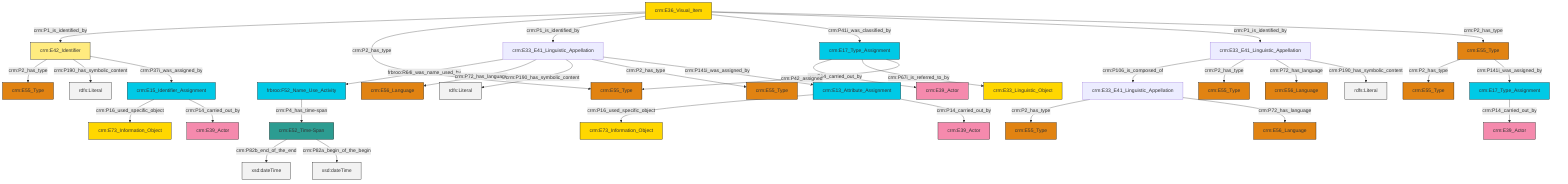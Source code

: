 graph TD
classDef Literal fill:#f2f2f2,stroke:#000000;
classDef CRM_Entity fill:#FFFFFF,stroke:#000000;
classDef Temporal_Entity fill:#00C9E6, stroke:#000000;
classDef Type fill:#E18312, stroke:#000000;
classDef Time-Span fill:#2C9C91, stroke:#000000;
classDef Appellation fill:#FFEB7F, stroke:#000000;
classDef Place fill:#008836, stroke:#000000;
classDef Persistent_Item fill:#B266B2, stroke:#000000;
classDef Conceptual_Object fill:#FFD700, stroke:#000000;
classDef Physical_Thing fill:#D2B48C, stroke:#000000;
classDef Actor fill:#f58aad, stroke:#000000;
classDef PC_Classes fill:#4ce600, stroke:#000000;
classDef Multi fill:#cccccc,stroke:#000000;

0["crm:E36_Visual_Item"]:::Conceptual_Object -->|crm:P1_is_identified_by| 1["crm:E42_Identifier"]:::Appellation
6["crm:E33_E41_Linguistic_Appellation"]:::Default -->|crm:P106_is_composed_of| 8["crm:E33_E41_Linguistic_Appellation"]:::Default
0["crm:E36_Visual_Item"]:::Conceptual_Object -->|crm:P2_has_type| 13["crm:E55_Type"]:::Type
6["crm:E33_E41_Linguistic_Appellation"]:::Default -->|crm:P2_has_type| 15["crm:E55_Type"]:::Type
8["crm:E33_E41_Linguistic_Appellation"]:::Default -->|crm:P2_has_type| 16["crm:E55_Type"]:::Type
1["crm:E42_Identifier"]:::Appellation -->|crm:P2_has_type| 21["crm:E55_Type"]:::Type
0["crm:E36_Visual_Item"]:::Conceptual_Object -->|crm:P1_is_identified_by| 9["crm:E33_E41_Linguistic_Appellation"]:::Default
23["crm:E13_Attribute_Assignment"]:::Temporal_Entity -->|crm:P16_used_specific_object| 24["crm:E73_Information_Object"]:::Conceptual_Object
1["crm:E42_Identifier"]:::Appellation -->|crm:P190_has_symbolic_content| 25[rdfs:Literal]:::Literal
26["crm:E15_Identifier_Assignment"]:::Temporal_Entity -->|crm:P16_used_specific_object| 27["crm:E73_Information_Object"]:::Conceptual_Object
8["crm:E33_E41_Linguistic_Appellation"]:::Default -->|crm:P72_has_language| 4["crm:E56_Language"]:::Type
26["crm:E15_Identifier_Assignment"]:::Temporal_Entity -->|crm:P14_carried_out_by| 32["crm:E39_Actor"]:::Actor
30["crm:E55_Type"]:::Type -->|crm:P2_has_type| 19["crm:E55_Type"]:::Type
6["crm:E33_E41_Linguistic_Appellation"]:::Default -->|crm:P72_has_language| 11["crm:E56_Language"]:::Type
33["crm:E17_Type_Assignment"]:::Temporal_Entity -->|crm:P14_carried_out_by| 34["crm:E39_Actor"]:::Actor
0["crm:E36_Visual_Item"]:::Conceptual_Object -->|crm:P41i_was_classified_by| 37["crm:E17_Type_Assignment"]:::Temporal_Entity
9["crm:E33_E41_Linguistic_Appellation"]:::Default -->|frbroo:R64i_was_name_used_by| 39["frbroo:F52_Name_Use_Activity"]:::Temporal_Entity
30["crm:E55_Type"]:::Type -->|crm:P141i_was_assigned_by| 33["crm:E17_Type_Assignment"]:::Temporal_Entity
1["crm:E42_Identifier"]:::Appellation -->|crm:P37i_was_assigned_by| 26["crm:E15_Identifier_Assignment"]:::Temporal_Entity
9["crm:E33_E41_Linguistic_Appellation"]:::Default -->|crm:P72_has_language| 2["crm:E56_Language"]:::Type
6["crm:E33_E41_Linguistic_Appellation"]:::Default -->|crm:P190_has_symbolic_content| 43[rdfs:Literal]:::Literal
17["crm:E52_Time-Span"]:::Time-Span -->|crm:P82b_end_of_the_end| 44[xsd:dateTime]:::Literal
37["crm:E17_Type_Assignment"]:::Temporal_Entity -->|crm:P14_carried_out_by| 35["crm:E39_Actor"]:::Actor
9["crm:E33_E41_Linguistic_Appellation"]:::Default -->|crm:P190_has_symbolic_content| 45[rdfs:Literal]:::Literal
37["crm:E17_Type_Assignment"]:::Temporal_Entity -->|crm:P67i_is_referred_to_by| 49["crm:E33_Linguistic_Object"]:::Conceptual_Object
39["frbroo:F52_Name_Use_Activity"]:::Temporal_Entity -->|crm:P4_has_time-span| 17["crm:E52_Time-Span"]:::Time-Span
23["crm:E13_Attribute_Assignment"]:::Temporal_Entity -->|crm:P14_carried_out_by| 51["crm:E39_Actor"]:::Actor
0["crm:E36_Visual_Item"]:::Conceptual_Object -->|crm:P1_is_identified_by| 6["crm:E33_E41_Linguistic_Appellation"]:::Default
9["crm:E33_E41_Linguistic_Appellation"]:::Default -->|crm:P2_has_type| 46["crm:E55_Type"]:::Type
9["crm:E33_E41_Linguistic_Appellation"]:::Default -->|crm:P141i_was_assigned_by| 23["crm:E13_Attribute_Assignment"]:::Temporal_Entity
17["crm:E52_Time-Span"]:::Time-Span -->|crm:P82a_begin_of_the_begin| 59[xsd:dateTime]:::Literal
37["crm:E17_Type_Assignment"]:::Temporal_Entity -->|crm:P42_assigned| 13["crm:E55_Type"]:::Type
0["crm:E36_Visual_Item"]:::Conceptual_Object -->|crm:P2_has_type| 30["crm:E55_Type"]:::Type